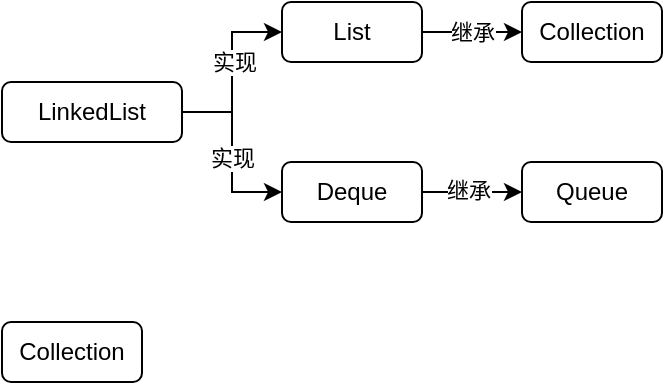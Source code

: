 <mxfile version="24.8.4">
  <diagram name="第 1 页" id="VuYIiaME73QajBSQETCy">
    <mxGraphModel dx="631" dy="374" grid="1" gridSize="10" guides="1" tooltips="1" connect="1" arrows="1" fold="1" page="1" pageScale="1" pageWidth="827" pageHeight="1169" math="0" shadow="0">
      <root>
        <mxCell id="0" />
        <mxCell id="1" parent="0" />
        <mxCell id="Oa-y0ltVQelZFfzUO-oH-2" style="edgeStyle=orthogonalEdgeStyle;rounded=0;orthogonalLoop=1;jettySize=auto;html=1;entryX=0;entryY=0.5;entryDx=0;entryDy=0;" edge="1" parent="1" source="Oa-y0ltVQelZFfzUO-oH-1" target="Oa-y0ltVQelZFfzUO-oH-3">
          <mxGeometry relative="1" as="geometry">
            <mxPoint x="170" y="45" as="targetPoint" />
          </mxGeometry>
        </mxCell>
        <mxCell id="Oa-y0ltVQelZFfzUO-oH-7" value="实现" style="edgeLabel;html=1;align=center;verticalAlign=middle;resizable=0;points=[];" vertex="1" connectable="0" parent="Oa-y0ltVQelZFfzUO-oH-2">
          <mxGeometry x="0.211" y="-1" relative="1" as="geometry">
            <mxPoint y="4" as="offset" />
          </mxGeometry>
        </mxCell>
        <mxCell id="Oa-y0ltVQelZFfzUO-oH-1" value="LinkedList" style="rounded=1;whiteSpace=wrap;html=1;" vertex="1" parent="1">
          <mxGeometry x="40" y="80" width="90" height="30" as="geometry" />
        </mxCell>
        <mxCell id="Oa-y0ltVQelZFfzUO-oH-13" style="edgeStyle=orthogonalEdgeStyle;rounded=0;orthogonalLoop=1;jettySize=auto;html=1;exitX=1;exitY=0.5;exitDx=0;exitDy=0;entryX=0;entryY=0.5;entryDx=0;entryDy=0;" edge="1" parent="1" source="Oa-y0ltVQelZFfzUO-oH-3" target="Oa-y0ltVQelZFfzUO-oH-12">
          <mxGeometry relative="1" as="geometry" />
        </mxCell>
        <mxCell id="Oa-y0ltVQelZFfzUO-oH-14" value="继承" style="edgeLabel;html=1;align=center;verticalAlign=middle;resizable=0;points=[];" vertex="1" connectable="0" parent="Oa-y0ltVQelZFfzUO-oH-13">
          <mxGeometry x="0.008" relative="1" as="geometry">
            <mxPoint as="offset" />
          </mxGeometry>
        </mxCell>
        <mxCell id="Oa-y0ltVQelZFfzUO-oH-3" value="List" style="rounded=1;whiteSpace=wrap;html=1;" vertex="1" parent="1">
          <mxGeometry x="180" y="40" width="70" height="30" as="geometry" />
        </mxCell>
        <mxCell id="Oa-y0ltVQelZFfzUO-oH-10" style="edgeStyle=orthogonalEdgeStyle;rounded=0;orthogonalLoop=1;jettySize=auto;html=1;entryX=0;entryY=0.5;entryDx=0;entryDy=0;" edge="1" parent="1" source="Oa-y0ltVQelZFfzUO-oH-4" target="Oa-y0ltVQelZFfzUO-oH-8">
          <mxGeometry relative="1" as="geometry" />
        </mxCell>
        <mxCell id="Oa-y0ltVQelZFfzUO-oH-11" value="继承" style="edgeLabel;html=1;align=center;verticalAlign=middle;resizable=0;points=[];" vertex="1" connectable="0" parent="Oa-y0ltVQelZFfzUO-oH-10">
          <mxGeometry x="-0.107" y="1" relative="1" as="geometry">
            <mxPoint as="offset" />
          </mxGeometry>
        </mxCell>
        <mxCell id="Oa-y0ltVQelZFfzUO-oH-4" value="Deque" style="rounded=1;whiteSpace=wrap;html=1;" vertex="1" parent="1">
          <mxGeometry x="180" y="120" width="70" height="30" as="geometry" />
        </mxCell>
        <mxCell id="Oa-y0ltVQelZFfzUO-oH-5" style="edgeStyle=orthogonalEdgeStyle;rounded=0;orthogonalLoop=1;jettySize=auto;html=1;entryX=0;entryY=0.5;entryDx=0;entryDy=0;" edge="1" parent="1" source="Oa-y0ltVQelZFfzUO-oH-1" target="Oa-y0ltVQelZFfzUO-oH-4">
          <mxGeometry relative="1" as="geometry" />
        </mxCell>
        <mxCell id="Oa-y0ltVQelZFfzUO-oH-6" value="实现" style="edgeLabel;html=1;align=center;verticalAlign=middle;resizable=0;points=[];" vertex="1" connectable="0" parent="Oa-y0ltVQelZFfzUO-oH-5">
          <mxGeometry x="0.054" relative="1" as="geometry">
            <mxPoint as="offset" />
          </mxGeometry>
        </mxCell>
        <mxCell id="Oa-y0ltVQelZFfzUO-oH-8" value="Queue" style="rounded=1;whiteSpace=wrap;html=1;" vertex="1" parent="1">
          <mxGeometry x="300" y="120" width="70" height="30" as="geometry" />
        </mxCell>
        <mxCell id="Oa-y0ltVQelZFfzUO-oH-12" value="Collection" style="rounded=1;whiteSpace=wrap;html=1;" vertex="1" parent="1">
          <mxGeometry x="300" y="40" width="70" height="30" as="geometry" />
        </mxCell>
        <mxCell id="Oa-y0ltVQelZFfzUO-oH-15" value="Collection" style="rounded=1;whiteSpace=wrap;html=1;" vertex="1" parent="1">
          <mxGeometry x="40" y="200" width="70" height="30" as="geometry" />
        </mxCell>
      </root>
    </mxGraphModel>
  </diagram>
</mxfile>
